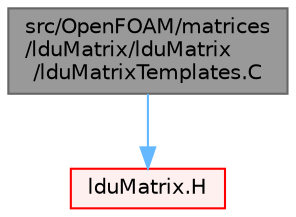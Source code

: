 digraph "src/OpenFOAM/matrices/lduMatrix/lduMatrix/lduMatrixTemplates.C"
{
 // LATEX_PDF_SIZE
  bgcolor="transparent";
  edge [fontname=Helvetica,fontsize=10,labelfontname=Helvetica,labelfontsize=10];
  node [fontname=Helvetica,fontsize=10,shape=box,height=0.2,width=0.4];
  Node1 [id="Node000001",label="src/OpenFOAM/matrices\l/lduMatrix/lduMatrix\l/lduMatrixTemplates.C",height=0.2,width=0.4,color="gray40", fillcolor="grey60", style="filled", fontcolor="black",tooltip="lduMatrix member H operations."];
  Node1 -> Node2 [id="edge1_Node000001_Node000002",color="steelblue1",style="solid",tooltip=" "];
  Node2 [id="Node000002",label="lduMatrix.H",height=0.2,width=0.4,color="red", fillcolor="#FFF0F0", style="filled",URL="$lduMatrix_8H.html",tooltip=" "];
}
